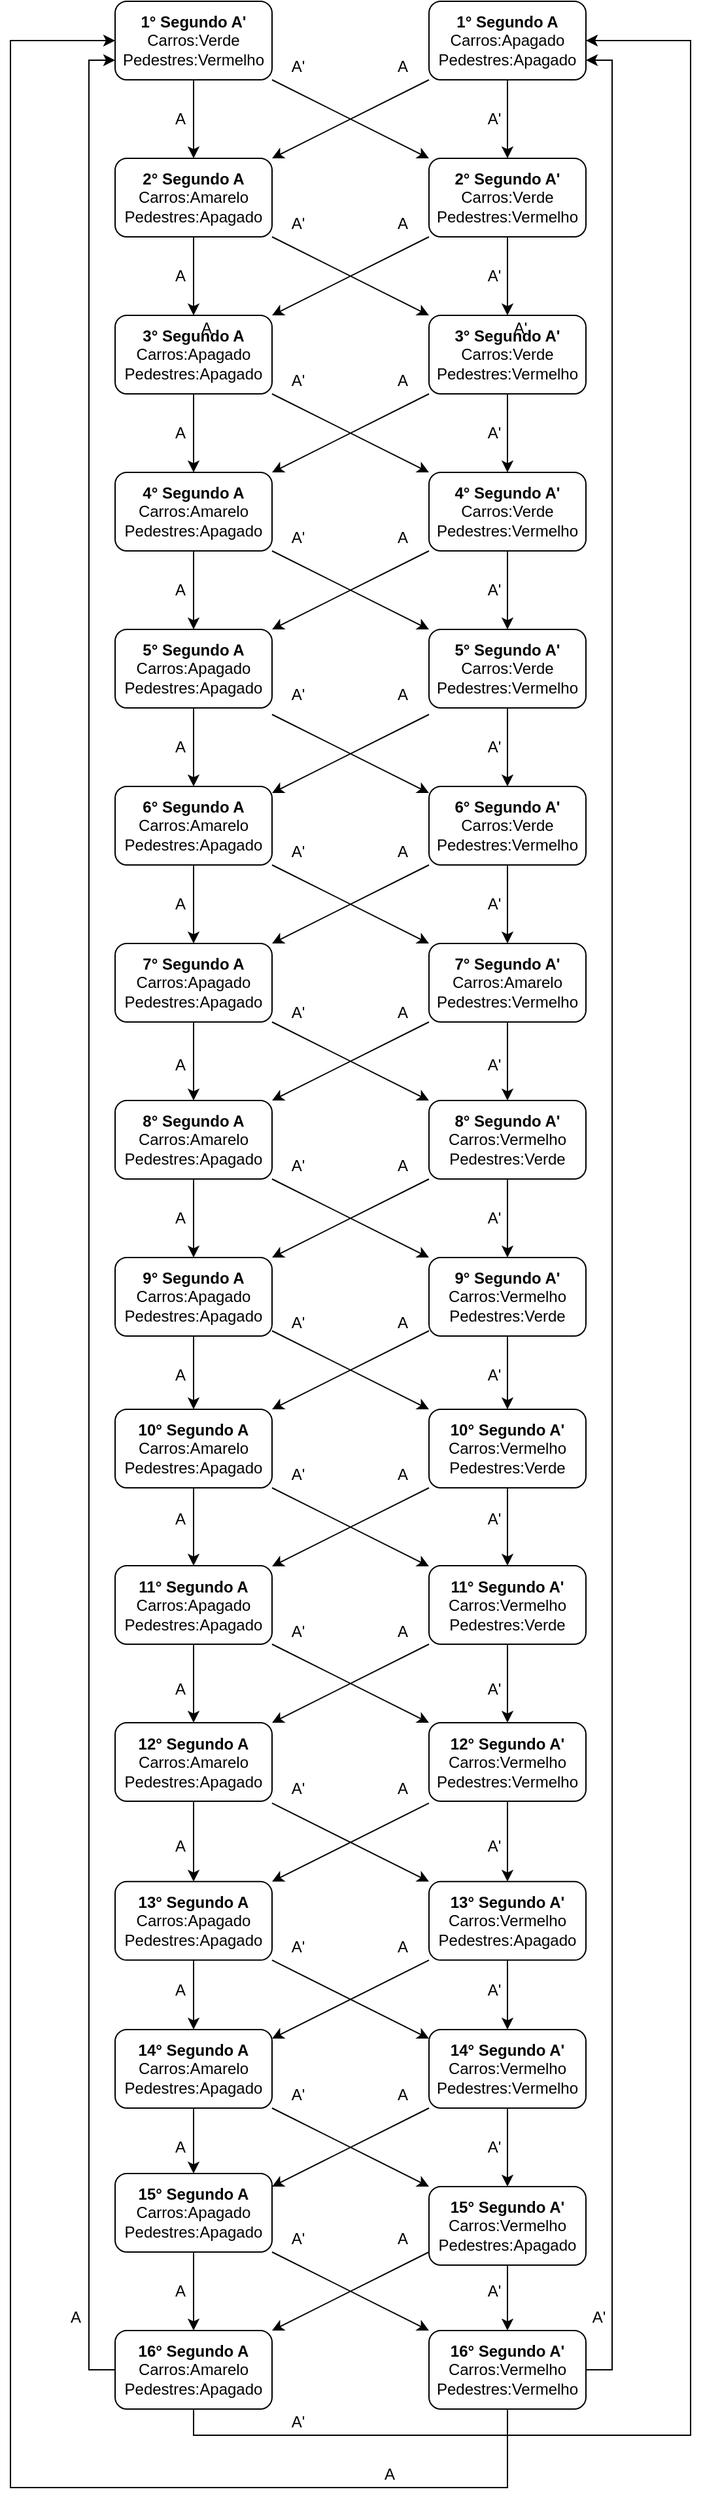 <mxfile version="14.0.0" type="github">
  <diagram id="qq186-XgLqmmVblO8HAK" name="Page-1">
    <mxGraphModel dx="1304" dy="587" grid="1" gridSize="10" guides="1" tooltips="1" connect="1" arrows="1" fold="1" page="1" pageScale="1" pageWidth="1654" pageHeight="1169" math="0" shadow="0">
      <root>
        <mxCell id="0" />
        <mxCell id="1" parent="0" />
        <mxCell id="uuh9TwTTnLupBJkhVZy6-346" value="" style="edgeStyle=none;rounded=0;orthogonalLoop=1;jettySize=auto;html=1;" edge="1" parent="1" source="uuh9TwTTnLupBJkhVZy6-25" target="uuh9TwTTnLupBJkhVZy6-282">
          <mxGeometry relative="1" as="geometry" />
        </mxCell>
        <mxCell id="uuh9TwTTnLupBJkhVZy6-25" value="&lt;div&gt;&lt;b&gt;5° Segundo A&#39;&lt;/b&gt;&lt;/div&gt;&lt;div&gt;&lt;b&gt;&lt;/b&gt;Carros:Verde&lt;/div&gt;&lt;div&gt;Pedestres:Vermelho&lt;br&gt;&lt;/div&gt;" style="rounded=1;whiteSpace=wrap;html=1;shadow=0;strokeColor=#000000;fillColor=#FFFFFF;" vertex="1" parent="1">
          <mxGeometry x="700" y="520" width="120" height="60" as="geometry" />
        </mxCell>
        <mxCell id="uuh9TwTTnLupBJkhVZy6-359" style="edgeStyle=none;rounded=0;orthogonalLoop=1;jettySize=auto;html=1;exitX=0.5;exitY=1;exitDx=0;exitDy=0;entryX=0.5;entryY=0;entryDx=0;entryDy=0;" edge="1" parent="1" source="uuh9TwTTnLupBJkhVZy6-28" target="uuh9TwTTnLupBJkhVZy6-56">
          <mxGeometry relative="1" as="geometry" />
        </mxCell>
        <mxCell id="uuh9TwTTnLupBJkhVZy6-367" style="edgeStyle=none;rounded=0;orthogonalLoop=1;jettySize=auto;html=1;exitX=1;exitY=1;exitDx=0;exitDy=0;entryX=0;entryY=0;entryDx=0;entryDy=0;" edge="1" parent="1" source="uuh9TwTTnLupBJkhVZy6-28" target="uuh9TwTTnLupBJkhVZy6-29">
          <mxGeometry relative="1" as="geometry" />
        </mxCell>
        <mxCell id="uuh9TwTTnLupBJkhVZy6-28" value="&lt;b&gt;1° Segundo A&#39;&lt;/b&gt;&lt;br&gt;&lt;div&gt;Carros:Verde&lt;/div&gt;&lt;div&gt;Pedestres:Vermelho&lt;br&gt;&lt;/div&gt;" style="rounded=1;whiteSpace=wrap;html=1;shadow=0;strokeColor=#000000;fillColor=#FFFFFF;" vertex="1" parent="1">
          <mxGeometry x="460" y="40" width="120" height="60" as="geometry" />
        </mxCell>
        <mxCell id="uuh9TwTTnLupBJkhVZy6-266" style="edgeStyle=orthogonalEdgeStyle;rounded=0;orthogonalLoop=1;jettySize=auto;html=1;exitX=0.5;exitY=1;exitDx=0;exitDy=0;entryX=0.5;entryY=0;entryDx=0;entryDy=0;" edge="1" parent="1" source="uuh9TwTTnLupBJkhVZy6-29" target="uuh9TwTTnLupBJkhVZy6-30">
          <mxGeometry relative="1" as="geometry" />
        </mxCell>
        <mxCell id="uuh9TwTTnLupBJkhVZy6-271" style="edgeStyle=none;rounded=0;orthogonalLoop=1;jettySize=auto;html=1;exitX=0;exitY=1;exitDx=0;exitDy=0;" edge="1" parent="1" source="uuh9TwTTnLupBJkhVZy6-29" target="uuh9TwTTnLupBJkhVZy6-57">
          <mxGeometry relative="1" as="geometry" />
        </mxCell>
        <mxCell id="uuh9TwTTnLupBJkhVZy6-29" value="&lt;div&gt;&lt;b&gt;2° Segundo A&#39;&lt;/b&gt;&lt;/div&gt;&lt;div&gt;&lt;b&gt;&lt;/b&gt;Carros:Verde&lt;/div&gt;&lt;div&gt;Pedestres:Vermelho&lt;br&gt;&lt;/div&gt;" style="rounded=1;whiteSpace=wrap;html=1;shadow=0;strokeColor=#000000;fillColor=#FFFFFF;" vertex="1" parent="1">
          <mxGeometry x="700" y="160" width="120" height="60" as="geometry" />
        </mxCell>
        <mxCell id="uuh9TwTTnLupBJkhVZy6-277" style="edgeStyle=none;rounded=0;orthogonalLoop=1;jettySize=auto;html=1;exitX=0.5;exitY=1;exitDx=0;exitDy=0;entryX=0.5;entryY=0;entryDx=0;entryDy=0;" edge="1" parent="1" source="uuh9TwTTnLupBJkhVZy6-30" target="uuh9TwTTnLupBJkhVZy6-31">
          <mxGeometry relative="1" as="geometry" />
        </mxCell>
        <mxCell id="uuh9TwTTnLupBJkhVZy6-306" style="edgeStyle=none;rounded=0;orthogonalLoop=1;jettySize=auto;html=1;exitX=0;exitY=1;exitDx=0;exitDy=0;entryX=1;entryY=0;entryDx=0;entryDy=0;" edge="1" parent="1" source="uuh9TwTTnLupBJkhVZy6-30" target="uuh9TwTTnLupBJkhVZy6-81">
          <mxGeometry relative="1" as="geometry" />
        </mxCell>
        <mxCell id="uuh9TwTTnLupBJkhVZy6-30" value="&lt;div&gt;&lt;b&gt;3° Segundo A&#39;&lt;/b&gt;&lt;/div&gt;&lt;div&gt;&lt;b&gt;&lt;/b&gt;Carros:Verde&lt;/div&gt;&lt;div&gt;Pedestres:Vermelho&lt;br&gt;&lt;/div&gt;" style="rounded=1;whiteSpace=wrap;html=1;shadow=0;strokeColor=#000000;fillColor=#FFFFFF;" vertex="1" parent="1">
          <mxGeometry x="700" y="280" width="120" height="60" as="geometry" />
        </mxCell>
        <mxCell id="uuh9TwTTnLupBJkhVZy6-280" style="edgeStyle=none;rounded=0;orthogonalLoop=1;jettySize=auto;html=1;exitX=0.5;exitY=1;exitDx=0;exitDy=0;entryX=0.5;entryY=0;entryDx=0;entryDy=0;" edge="1" parent="1" source="uuh9TwTTnLupBJkhVZy6-31" target="uuh9TwTTnLupBJkhVZy6-25">
          <mxGeometry relative="1" as="geometry" />
        </mxCell>
        <mxCell id="uuh9TwTTnLupBJkhVZy6-307" style="edgeStyle=none;rounded=0;orthogonalLoop=1;jettySize=auto;html=1;exitX=0;exitY=1;exitDx=0;exitDy=0;entryX=1;entryY=0;entryDx=0;entryDy=0;" edge="1" parent="1" source="uuh9TwTTnLupBJkhVZy6-31" target="uuh9TwTTnLupBJkhVZy6-82">
          <mxGeometry relative="1" as="geometry" />
        </mxCell>
        <mxCell id="uuh9TwTTnLupBJkhVZy6-31" value="&lt;div&gt;&lt;b&gt;4° Segundo A&#39;&lt;/b&gt;&lt;/div&gt;&lt;div&gt;&lt;b&gt;&lt;/b&gt;Carros:Verde&lt;/div&gt;&lt;div&gt;Pedestres:Vermelho&lt;br&gt;&lt;/div&gt;" style="rounded=1;whiteSpace=wrap;html=1;shadow=0;strokeColor=#000000;fillColor=#FFFFFF;" vertex="1" parent="1">
          <mxGeometry x="700" y="400" width="120" height="60" as="geometry" />
        </mxCell>
        <mxCell id="uuh9TwTTnLupBJkhVZy6-353" value="" style="edgeStyle=none;rounded=0;orthogonalLoop=1;jettySize=auto;html=1;" edge="1" parent="1" source="uuh9TwTTnLupBJkhVZy6-35" target="uuh9TwTTnLupBJkhVZy6-299">
          <mxGeometry relative="1" as="geometry" />
        </mxCell>
        <mxCell id="uuh9TwTTnLupBJkhVZy6-35" value="&lt;div&gt;&lt;b&gt;11° Segundo A&#39;&lt;/b&gt;&lt;/div&gt;&lt;div&gt;Carros:Vermelho&lt;/div&gt;&lt;div&gt;Pedestres:Verde&lt;br&gt;&lt;/div&gt;" style="rounded=1;whiteSpace=wrap;html=1;shadow=0;strokeColor=#000000;fillColor=#FFFFFF;" vertex="1" parent="1">
          <mxGeometry x="700" y="1235.5" width="120" height="60" as="geometry" />
        </mxCell>
        <mxCell id="uuh9TwTTnLupBJkhVZy6-267" style="edgeStyle=orthogonalEdgeStyle;rounded=0;orthogonalLoop=1;jettySize=auto;html=1;exitX=0.5;exitY=1;exitDx=0;exitDy=0;entryX=0.5;entryY=0;entryDx=0;entryDy=0;" edge="1" parent="1" source="uuh9TwTTnLupBJkhVZy6-56" target="uuh9TwTTnLupBJkhVZy6-57">
          <mxGeometry relative="1" as="geometry" />
        </mxCell>
        <mxCell id="uuh9TwTTnLupBJkhVZy6-269" style="edgeStyle=none;rounded=0;orthogonalLoop=1;jettySize=auto;html=1;exitX=1;exitY=1;exitDx=0;exitDy=0;entryX=0;entryY=0;entryDx=0;entryDy=0;" edge="1" parent="1" source="uuh9TwTTnLupBJkhVZy6-56" target="uuh9TwTTnLupBJkhVZy6-30">
          <mxGeometry relative="1" as="geometry" />
        </mxCell>
        <mxCell id="uuh9TwTTnLupBJkhVZy6-56" value="&lt;b&gt;2° Segundo A&lt;/b&gt;&lt;div&gt;Carros:Amarelo&lt;/div&gt;&lt;div&gt;Pedestres:Apagado&lt;br&gt;&lt;/div&gt;" style="rounded=1;whiteSpace=wrap;html=1;shadow=0;strokeColor=#000000;fillColor=#FFFFFF;" vertex="1" parent="1">
          <mxGeometry x="460" y="160" width="120" height="60" as="geometry" />
        </mxCell>
        <mxCell id="uuh9TwTTnLupBJkhVZy6-278" style="edgeStyle=none;rounded=0;orthogonalLoop=1;jettySize=auto;html=1;exitX=0.5;exitY=1;exitDx=0;exitDy=0;entryX=0.5;entryY=0;entryDx=0;entryDy=0;" edge="1" parent="1" source="uuh9TwTTnLupBJkhVZy6-57" target="uuh9TwTTnLupBJkhVZy6-81">
          <mxGeometry relative="1" as="geometry" />
        </mxCell>
        <mxCell id="uuh9TwTTnLupBJkhVZy6-305" style="edgeStyle=none;rounded=0;orthogonalLoop=1;jettySize=auto;html=1;exitX=1;exitY=1;exitDx=0;exitDy=0;entryX=0;entryY=0;entryDx=0;entryDy=0;" edge="1" parent="1" source="uuh9TwTTnLupBJkhVZy6-57" target="uuh9TwTTnLupBJkhVZy6-31">
          <mxGeometry relative="1" as="geometry" />
        </mxCell>
        <mxCell id="uuh9TwTTnLupBJkhVZy6-57" value="&lt;div&gt;&lt;b&gt;3° Segundo A &lt;/b&gt;Carros:Apagado&lt;/div&gt;&lt;div&gt;Pedestres:Apagado&lt;br&gt;&lt;/div&gt;" style="rounded=1;whiteSpace=wrap;html=1;shadow=0;strokeColor=#000000;fillColor=#FFFFFF;" vertex="1" parent="1">
          <mxGeometry x="460" y="280" width="120" height="60" as="geometry" />
        </mxCell>
        <mxCell id="uuh9TwTTnLupBJkhVZy6-79" value="A&#39;" style="text;html=1;strokeColor=none;fillColor=none;align=center;verticalAlign=middle;whiteSpace=wrap;rounded=0;shadow=0;" vertex="1" parent="1">
          <mxGeometry x="580" y="200" width="40" height="20" as="geometry" />
        </mxCell>
        <mxCell id="uuh9TwTTnLupBJkhVZy6-279" style="edgeStyle=none;rounded=0;orthogonalLoop=1;jettySize=auto;html=1;exitX=0.5;exitY=1;exitDx=0;exitDy=0;entryX=0.5;entryY=0;entryDx=0;entryDy=0;" edge="1" parent="1" source="uuh9TwTTnLupBJkhVZy6-81" target="uuh9TwTTnLupBJkhVZy6-82">
          <mxGeometry relative="1" as="geometry" />
        </mxCell>
        <mxCell id="uuh9TwTTnLupBJkhVZy6-308" style="edgeStyle=none;rounded=0;orthogonalLoop=1;jettySize=auto;html=1;exitX=1;exitY=1;exitDx=0;exitDy=0;entryX=0;entryY=0;entryDx=0;entryDy=0;" edge="1" parent="1" source="uuh9TwTTnLupBJkhVZy6-81" target="uuh9TwTTnLupBJkhVZy6-25">
          <mxGeometry relative="1" as="geometry" />
        </mxCell>
        <mxCell id="uuh9TwTTnLupBJkhVZy6-81" value="&lt;b&gt;4° Segundo A&lt;/b&gt;&lt;div&gt;Carros:Amarelo&lt;/div&gt;&lt;div&gt;Pedestres:Apagado&lt;br&gt;&lt;/div&gt;" style="rounded=1;whiteSpace=wrap;html=1;shadow=0;strokeColor=#000000;fillColor=#FFFFFF;" vertex="1" parent="1">
          <mxGeometry x="460" y="400" width="120" height="60" as="geometry" />
        </mxCell>
        <mxCell id="uuh9TwTTnLupBJkhVZy6-332" value="" style="edgeStyle=none;rounded=0;orthogonalLoop=1;jettySize=auto;html=1;" edge="1" parent="1" source="uuh9TwTTnLupBJkhVZy6-82" target="uuh9TwTTnLupBJkhVZy6-89">
          <mxGeometry relative="1" as="geometry" />
        </mxCell>
        <mxCell id="uuh9TwTTnLupBJkhVZy6-82" value="&lt;b&gt;5° Segundo A&lt;/b&gt;&lt;div&gt;Carros:Apagado&lt;/div&gt;&lt;div&gt;Pedestres:Apagado&lt;br&gt;&lt;/div&gt;" style="rounded=1;whiteSpace=wrap;html=1;shadow=0;strokeColor=#000000;fillColor=#FFFFFF;" vertex="1" parent="1">
          <mxGeometry x="460" y="520" width="120" height="60" as="geometry" />
        </mxCell>
        <mxCell id="uuh9TwTTnLupBJkhVZy6-333" value="" style="edgeStyle=none;rounded=0;orthogonalLoop=1;jettySize=auto;html=1;" edge="1" parent="1" source="uuh9TwTTnLupBJkhVZy6-89" target="uuh9TwTTnLupBJkhVZy6-283">
          <mxGeometry relative="1" as="geometry" />
        </mxCell>
        <mxCell id="uuh9TwTTnLupBJkhVZy6-89" value="&lt;b&gt;6° Segundo A&lt;/b&gt;&lt;div&gt;Carros:Amarelo&lt;/div&gt;&lt;div&gt;Pedestres:Apagado&lt;br&gt;&lt;/div&gt;" style="rounded=1;whiteSpace=wrap;html=1;shadow=0;strokeColor=#000000;fillColor=#FFFFFF;" vertex="1" parent="1">
          <mxGeometry x="460" y="640" width="120" height="60" as="geometry" />
        </mxCell>
        <mxCell id="uuh9TwTTnLupBJkhVZy6-166" value="A" style="text;html=1;strokeColor=none;fillColor=none;align=center;verticalAlign=middle;whiteSpace=wrap;rounded=0;shadow=0;" vertex="1" parent="1">
          <mxGeometry x="660" y="200" width="40" height="20" as="geometry" />
        </mxCell>
        <mxCell id="uuh9TwTTnLupBJkhVZy6-347" value="" style="edgeStyle=none;rounded=0;orthogonalLoop=1;jettySize=auto;html=1;" edge="1" parent="1" source="uuh9TwTTnLupBJkhVZy6-282" target="uuh9TwTTnLupBJkhVZy6-284">
          <mxGeometry relative="1" as="geometry" />
        </mxCell>
        <mxCell id="uuh9TwTTnLupBJkhVZy6-282" value="&lt;div&gt;&lt;b&gt;6° Segundo A&#39;&lt;/b&gt;&lt;/div&gt;&lt;div&gt;&lt;b&gt;&lt;/b&gt;Carros:Verde&lt;/div&gt;&lt;div&gt;Pedestres:Vermelho&lt;br&gt;&lt;/div&gt;" style="rounded=1;whiteSpace=wrap;html=1;shadow=0;strokeColor=#000000;fillColor=#FFFFFF;" vertex="1" parent="1">
          <mxGeometry x="700" y="640" width="120" height="60" as="geometry" />
        </mxCell>
        <mxCell id="uuh9TwTTnLupBJkhVZy6-334" value="" style="edgeStyle=none;rounded=0;orthogonalLoop=1;jettySize=auto;html=1;" edge="1" parent="1" source="uuh9TwTTnLupBJkhVZy6-283" target="uuh9TwTTnLupBJkhVZy6-285">
          <mxGeometry relative="1" as="geometry" />
        </mxCell>
        <mxCell id="uuh9TwTTnLupBJkhVZy6-283" value="&lt;b&gt;7° Segundo A&lt;/b&gt;&lt;div&gt;Carros:Apagado&lt;/div&gt;&lt;div&gt;Pedestres:Apagado&lt;br&gt;&lt;/div&gt;" style="rounded=1;whiteSpace=wrap;html=1;shadow=0;strokeColor=#000000;fillColor=#FFFFFF;" vertex="1" parent="1">
          <mxGeometry x="460" y="760" width="120" height="60" as="geometry" />
        </mxCell>
        <mxCell id="uuh9TwTTnLupBJkhVZy6-349" value="" style="edgeStyle=none;rounded=0;orthogonalLoop=1;jettySize=auto;html=1;" edge="1" parent="1" source="uuh9TwTTnLupBJkhVZy6-284" target="uuh9TwTTnLupBJkhVZy6-286">
          <mxGeometry relative="1" as="geometry" />
        </mxCell>
        <mxCell id="uuh9TwTTnLupBJkhVZy6-284" value="&lt;div&gt;&lt;div&gt;&lt;b&gt;7° Segundo A&#39;&lt;/b&gt;&lt;/div&gt;Carros:Amarelo&lt;/div&gt;&lt;div&gt;Pedestres:Vermelho&lt;br&gt;&lt;/div&gt;" style="rounded=1;whiteSpace=wrap;html=1;shadow=0;strokeColor=#000000;fillColor=#FFFFFF;" vertex="1" parent="1">
          <mxGeometry x="700" y="760" width="120" height="60" as="geometry" />
        </mxCell>
        <mxCell id="uuh9TwTTnLupBJkhVZy6-335" value="" style="edgeStyle=none;rounded=0;orthogonalLoop=1;jettySize=auto;html=1;" edge="1" parent="1" source="uuh9TwTTnLupBJkhVZy6-285" target="uuh9TwTTnLupBJkhVZy6-287">
          <mxGeometry relative="1" as="geometry" />
        </mxCell>
        <mxCell id="uuh9TwTTnLupBJkhVZy6-382" style="edgeStyle=none;rounded=0;orthogonalLoop=1;jettySize=auto;html=1;exitX=1;exitY=1;exitDx=0;exitDy=0;entryX=0;entryY=0;entryDx=0;entryDy=0;" edge="1" parent="1" source="uuh9TwTTnLupBJkhVZy6-285" target="uuh9TwTTnLupBJkhVZy6-288">
          <mxGeometry relative="1" as="geometry" />
        </mxCell>
        <mxCell id="uuh9TwTTnLupBJkhVZy6-285" value="&lt;b&gt;8° Segundo A&lt;/b&gt;&lt;div&gt;Carros:Amarelo&lt;/div&gt;&lt;div&gt;Pedestres:Apagado&lt;br&gt;&lt;/div&gt;" style="rounded=1;whiteSpace=wrap;html=1;shadow=0;strokeColor=#000000;fillColor=#FFFFFF;" vertex="1" parent="1">
          <mxGeometry x="460" y="880" width="120" height="60" as="geometry" />
        </mxCell>
        <mxCell id="uuh9TwTTnLupBJkhVZy6-350" value="" style="edgeStyle=none;rounded=0;orthogonalLoop=1;jettySize=auto;html=1;" edge="1" parent="1" source="uuh9TwTTnLupBJkhVZy6-286" target="uuh9TwTTnLupBJkhVZy6-288">
          <mxGeometry relative="1" as="geometry" />
        </mxCell>
        <mxCell id="uuh9TwTTnLupBJkhVZy6-383" style="edgeStyle=none;rounded=0;orthogonalLoop=1;jettySize=auto;html=1;exitX=0;exitY=1;exitDx=0;exitDy=0;entryX=1;entryY=0;entryDx=0;entryDy=0;" edge="1" parent="1" source="uuh9TwTTnLupBJkhVZy6-286" target="uuh9TwTTnLupBJkhVZy6-287">
          <mxGeometry relative="1" as="geometry" />
        </mxCell>
        <mxCell id="uuh9TwTTnLupBJkhVZy6-286" value="&lt;div&gt;&lt;b&gt;8° Segundo A&#39;&lt;/b&gt;&lt;/div&gt;&lt;div&gt;Carros:Vermelho&lt;/div&gt;&lt;div&gt;Pedestres:Verde&lt;br&gt;&lt;/div&gt;" style="rounded=1;whiteSpace=wrap;html=1;shadow=0;strokeColor=#000000;fillColor=#FFFFFF;" vertex="1" parent="1">
          <mxGeometry x="700" y="880" width="120" height="60" as="geometry" />
        </mxCell>
        <mxCell id="uuh9TwTTnLupBJkhVZy6-337" value="" style="edgeStyle=none;rounded=0;orthogonalLoop=1;jettySize=auto;html=1;" edge="1" parent="1" source="uuh9TwTTnLupBJkhVZy6-287" target="uuh9TwTTnLupBJkhVZy6-289">
          <mxGeometry relative="1" as="geometry" />
        </mxCell>
        <mxCell id="uuh9TwTTnLupBJkhVZy6-287" value="&lt;b&gt;9° Segundo A&lt;/b&gt;&lt;div&gt;Carros:Apagado&lt;/div&gt;&lt;div&gt;Pedestres:Apagado&lt;br&gt;&lt;/div&gt;" style="rounded=1;whiteSpace=wrap;html=1;shadow=0;strokeColor=#000000;fillColor=#FFFFFF;" vertex="1" parent="1">
          <mxGeometry x="460" y="1000" width="120" height="60" as="geometry" />
        </mxCell>
        <mxCell id="uuh9TwTTnLupBJkhVZy6-351" value="" style="edgeStyle=none;rounded=0;orthogonalLoop=1;jettySize=auto;html=1;" edge="1" parent="1" source="uuh9TwTTnLupBJkhVZy6-288" target="uuh9TwTTnLupBJkhVZy6-297">
          <mxGeometry relative="1" as="geometry" />
        </mxCell>
        <mxCell id="uuh9TwTTnLupBJkhVZy6-288" value="&lt;div&gt;&lt;div&gt;&lt;b&gt;9° Segundo A&#39;&lt;/b&gt;&lt;/div&gt;Carros:Vermelho&lt;/div&gt;&lt;div&gt;Pedestres:Verde&lt;br&gt;&lt;/div&gt;" style="rounded=1;whiteSpace=wrap;html=1;shadow=0;strokeColor=#000000;fillColor=#FFFFFF;" vertex="1" parent="1">
          <mxGeometry x="700" y="1000" width="120" height="60" as="geometry" />
        </mxCell>
        <mxCell id="uuh9TwTTnLupBJkhVZy6-338" value="" style="edgeStyle=none;rounded=0;orthogonalLoop=1;jettySize=auto;html=1;" edge="1" parent="1" source="uuh9TwTTnLupBJkhVZy6-289" target="uuh9TwTTnLupBJkhVZy6-290">
          <mxGeometry relative="1" as="geometry" />
        </mxCell>
        <mxCell id="uuh9TwTTnLupBJkhVZy6-289" value="&lt;b&gt;10° Segundo A&lt;/b&gt;&lt;div&gt;Carros:Amarelo&lt;/div&gt;&lt;div&gt;Pedestres:Apagado&lt;br&gt;&lt;/div&gt;" style="rounded=1;whiteSpace=wrap;html=1;shadow=0;strokeColor=#000000;fillColor=#FFFFFF;" vertex="1" parent="1">
          <mxGeometry x="460" y="1116" width="120" height="60" as="geometry" />
        </mxCell>
        <mxCell id="uuh9TwTTnLupBJkhVZy6-339" value="" style="edgeStyle=none;rounded=0;orthogonalLoop=1;jettySize=auto;html=1;" edge="1" parent="1" source="uuh9TwTTnLupBJkhVZy6-290" target="uuh9TwTTnLupBJkhVZy6-291">
          <mxGeometry relative="1" as="geometry" />
        </mxCell>
        <mxCell id="uuh9TwTTnLupBJkhVZy6-290" value="&lt;b&gt;11° Segundo A&lt;/b&gt;&lt;div&gt;Carros:Apagado&lt;/div&gt;&lt;div&gt;Pedestres:Apagado&lt;br&gt;&lt;/div&gt;" style="rounded=1;whiteSpace=wrap;html=1;shadow=0;strokeColor=#000000;fillColor=#FFFFFF;" vertex="1" parent="1">
          <mxGeometry x="460" y="1235.5" width="120" height="60" as="geometry" />
        </mxCell>
        <mxCell id="uuh9TwTTnLupBJkhVZy6-340" value="" style="edgeStyle=none;rounded=0;orthogonalLoop=1;jettySize=auto;html=1;" edge="1" parent="1" source="uuh9TwTTnLupBJkhVZy6-291" target="uuh9TwTTnLupBJkhVZy6-292">
          <mxGeometry relative="1" as="geometry" />
        </mxCell>
        <mxCell id="uuh9TwTTnLupBJkhVZy6-291" value="&lt;b&gt;12° Segundo A&lt;/b&gt;&lt;div&gt;Carros:Amarelo&lt;/div&gt;&lt;div&gt;Pedestres:Apagado&lt;br&gt;&lt;/div&gt;" style="rounded=1;whiteSpace=wrap;html=1;shadow=0;strokeColor=#000000;fillColor=#FFFFFF;" vertex="1" parent="1">
          <mxGeometry x="460" y="1355.5" width="120" height="60" as="geometry" />
        </mxCell>
        <mxCell id="uuh9TwTTnLupBJkhVZy6-341" value="" style="edgeStyle=none;rounded=0;orthogonalLoop=1;jettySize=auto;html=1;" edge="1" parent="1" source="uuh9TwTTnLupBJkhVZy6-292" target="uuh9TwTTnLupBJkhVZy6-294">
          <mxGeometry relative="1" as="geometry" />
        </mxCell>
        <mxCell id="uuh9TwTTnLupBJkhVZy6-292" value="&lt;b&gt;13° Segundo A&lt;/b&gt;&lt;div&gt;Carros:Apagado&lt;/div&gt;&lt;div&gt;Pedestres:Apagado&lt;br&gt;&lt;/div&gt;" style="rounded=1;whiteSpace=wrap;html=1;shadow=0;strokeColor=#000000;fillColor=#FFFFFF;" vertex="1" parent="1">
          <mxGeometry x="460" y="1476.93" width="120" height="60" as="geometry" />
        </mxCell>
        <mxCell id="uuh9TwTTnLupBJkhVZy6-438" style="edgeStyle=orthogonalEdgeStyle;rounded=0;orthogonalLoop=1;jettySize=auto;html=1;exitX=0;exitY=0.5;exitDx=0;exitDy=0;entryX=0;entryY=0.75;entryDx=0;entryDy=0;" edge="1" parent="1" source="uuh9TwTTnLupBJkhVZy6-293" target="uuh9TwTTnLupBJkhVZy6-28">
          <mxGeometry relative="1" as="geometry" />
        </mxCell>
        <mxCell id="uuh9TwTTnLupBJkhVZy6-443" style="edgeStyle=orthogonalEdgeStyle;rounded=0;orthogonalLoop=1;jettySize=auto;html=1;exitX=0.5;exitY=1;exitDx=0;exitDy=0;entryX=1;entryY=0.5;entryDx=0;entryDy=0;" edge="1" parent="1" source="uuh9TwTTnLupBJkhVZy6-293" target="uuh9TwTTnLupBJkhVZy6-304">
          <mxGeometry relative="1" as="geometry">
            <mxPoint x="830" y="70" as="targetPoint" />
            <Array as="points">
              <mxPoint x="520" y="1900" />
              <mxPoint x="900" y="1900" />
              <mxPoint x="900" y="70" />
            </Array>
          </mxGeometry>
        </mxCell>
        <mxCell id="uuh9TwTTnLupBJkhVZy6-293" value="&lt;b&gt;16° Segundo A&lt;/b&gt;&lt;div&gt;Carros:Amarelo&lt;/div&gt;&lt;div&gt;Pedestres:Apagado&lt;br&gt;&lt;/div&gt;" style="rounded=1;whiteSpace=wrap;html=1;shadow=0;strokeColor=#000000;fillColor=#FFFFFF;" vertex="1" parent="1">
          <mxGeometry x="460" y="1820" width="120" height="60" as="geometry" />
        </mxCell>
        <mxCell id="uuh9TwTTnLupBJkhVZy6-342" value="" style="edgeStyle=none;rounded=0;orthogonalLoop=1;jettySize=auto;html=1;" edge="1" parent="1" source="uuh9TwTTnLupBJkhVZy6-294" target="uuh9TwTTnLupBJkhVZy6-295">
          <mxGeometry relative="1" as="geometry" />
        </mxCell>
        <mxCell id="uuh9TwTTnLupBJkhVZy6-294" value="&lt;b&gt;14° Segundo A&lt;/b&gt;&lt;div&gt;Carros:Amarelo&lt;/div&gt;&lt;div&gt;Pedestres:Apagado&lt;br&gt;&lt;/div&gt;" style="rounded=1;whiteSpace=wrap;html=1;shadow=0;strokeColor=#000000;fillColor=#FFFFFF;" vertex="1" parent="1">
          <mxGeometry x="460" y="1590" width="120" height="60" as="geometry" />
        </mxCell>
        <mxCell id="uuh9TwTTnLupBJkhVZy6-344" value="" style="edgeStyle=none;rounded=0;orthogonalLoop=1;jettySize=auto;html=1;" edge="1" parent="1" source="uuh9TwTTnLupBJkhVZy6-295" target="uuh9TwTTnLupBJkhVZy6-293">
          <mxGeometry relative="1" as="geometry" />
        </mxCell>
        <mxCell id="uuh9TwTTnLupBJkhVZy6-295" value="&lt;b&gt;15° Segundo A&lt;/b&gt;&lt;div&gt;Carros:Apagado&lt;/div&gt;&lt;div&gt;Pedestres:Apagado&lt;br&gt;&lt;/div&gt;" style="rounded=1;whiteSpace=wrap;html=1;shadow=0;strokeColor=#000000;fillColor=#FFFFFF;" vertex="1" parent="1">
          <mxGeometry x="460" y="1700" width="120" height="60" as="geometry" />
        </mxCell>
        <mxCell id="uuh9TwTTnLupBJkhVZy6-352" value="" style="edgeStyle=none;rounded=0;orthogonalLoop=1;jettySize=auto;html=1;" edge="1" parent="1" source="uuh9TwTTnLupBJkhVZy6-297" target="uuh9TwTTnLupBJkhVZy6-35">
          <mxGeometry relative="1" as="geometry" />
        </mxCell>
        <mxCell id="uuh9TwTTnLupBJkhVZy6-297" value="&lt;div&gt;&lt;b&gt;10° Segundo A&#39;&lt;/b&gt;&lt;/div&gt;&lt;div&gt;Carros:Vermelho&lt;/div&gt;&lt;div&gt;Pedestres:Verde&lt;br&gt;&lt;/div&gt;" style="rounded=1;whiteSpace=wrap;html=1;shadow=0;strokeColor=#000000;fillColor=#FFFFFF;" vertex="1" parent="1">
          <mxGeometry x="700" y="1116" width="120" height="60" as="geometry" />
        </mxCell>
        <mxCell id="uuh9TwTTnLupBJkhVZy6-354" value="" style="edgeStyle=none;rounded=0;orthogonalLoop=1;jettySize=auto;html=1;" edge="1" parent="1" source="uuh9TwTTnLupBJkhVZy6-299" target="uuh9TwTTnLupBJkhVZy6-300">
          <mxGeometry relative="1" as="geometry" />
        </mxCell>
        <mxCell id="uuh9TwTTnLupBJkhVZy6-299" value="&lt;div&gt;&lt;b&gt;12° Segundo A&#39;&lt;/b&gt;&lt;/div&gt;&lt;div&gt;Carros:Vermelho&lt;/div&gt;&lt;div&gt;Pedestres:Vermelho&lt;br&gt;&lt;/div&gt;" style="rounded=1;whiteSpace=wrap;html=1;shadow=0;strokeColor=#000000;fillColor=#FFFFFF;" vertex="1" parent="1">
          <mxGeometry x="700" y="1355.5" width="120" height="60" as="geometry" />
        </mxCell>
        <mxCell id="uuh9TwTTnLupBJkhVZy6-355" value="" style="edgeStyle=none;rounded=0;orthogonalLoop=1;jettySize=auto;html=1;" edge="1" parent="1" source="uuh9TwTTnLupBJkhVZy6-300" target="uuh9TwTTnLupBJkhVZy6-301">
          <mxGeometry relative="1" as="geometry" />
        </mxCell>
        <mxCell id="uuh9TwTTnLupBJkhVZy6-300" value="&lt;div&gt;&lt;div&gt;&lt;b&gt;13° Segundo A&#39;&lt;/b&gt;&lt;/div&gt;Carros:Vermelho&lt;/div&gt;&lt;div&gt;Pedestres:Apagado&lt;br&gt;&lt;/div&gt;" style="rounded=1;whiteSpace=wrap;html=1;shadow=0;strokeColor=#000000;fillColor=#FFFFFF;" vertex="1" parent="1">
          <mxGeometry x="700" y="1476.93" width="120" height="60" as="geometry" />
        </mxCell>
        <mxCell id="uuh9TwTTnLupBJkhVZy6-356" value="" style="edgeStyle=none;rounded=0;orthogonalLoop=1;jettySize=auto;html=1;" edge="1" parent="1" source="uuh9TwTTnLupBJkhVZy6-301" target="uuh9TwTTnLupBJkhVZy6-302">
          <mxGeometry relative="1" as="geometry" />
        </mxCell>
        <mxCell id="uuh9TwTTnLupBJkhVZy6-301" value="&lt;div&gt;&lt;b&gt;14° Segundo A&#39;&lt;/b&gt;&lt;/div&gt;&lt;div&gt;Carros:Vermelho&lt;/div&gt;&lt;div&gt;Pedestres:Vermelho&lt;br&gt;&lt;/div&gt;" style="rounded=1;whiteSpace=wrap;html=1;shadow=0;strokeColor=#000000;fillColor=#FFFFFF;" vertex="1" parent="1">
          <mxGeometry x="700" y="1590" width="120" height="60" as="geometry" />
        </mxCell>
        <mxCell id="uuh9TwTTnLupBJkhVZy6-345" value="" style="edgeStyle=none;rounded=0;orthogonalLoop=1;jettySize=auto;html=1;" edge="1" parent="1" source="uuh9TwTTnLupBJkhVZy6-302" target="uuh9TwTTnLupBJkhVZy6-303">
          <mxGeometry relative="1" as="geometry" />
        </mxCell>
        <mxCell id="uuh9TwTTnLupBJkhVZy6-302" value="&lt;div&gt;&lt;b&gt;15° Segundo A&#39;&lt;/b&gt;&lt;/div&gt;&lt;div&gt;Carros:Vermelho&lt;/div&gt;&lt;div&gt;Pedestres:Apagado&lt;br&gt;&lt;/div&gt;" style="rounded=1;whiteSpace=wrap;html=1;shadow=0;strokeColor=#000000;fillColor=#FFFFFF;" vertex="1" parent="1">
          <mxGeometry x="700" y="1710" width="120" height="60" as="geometry" />
        </mxCell>
        <mxCell id="uuh9TwTTnLupBJkhVZy6-441" style="edgeStyle=orthogonalEdgeStyle;rounded=0;orthogonalLoop=1;jettySize=auto;html=1;exitX=1;exitY=0.5;exitDx=0;exitDy=0;entryX=1;entryY=0.75;entryDx=0;entryDy=0;" edge="1" parent="1" source="uuh9TwTTnLupBJkhVZy6-303" target="uuh9TwTTnLupBJkhVZy6-304">
          <mxGeometry relative="1" as="geometry" />
        </mxCell>
        <mxCell id="uuh9TwTTnLupBJkhVZy6-445" style="edgeStyle=orthogonalEdgeStyle;rounded=0;orthogonalLoop=1;jettySize=auto;html=1;exitX=0.5;exitY=1;exitDx=0;exitDy=0;entryX=0;entryY=0.5;entryDx=0;entryDy=0;" edge="1" parent="1" source="uuh9TwTTnLupBJkhVZy6-303" target="uuh9TwTTnLupBJkhVZy6-28">
          <mxGeometry relative="1" as="geometry">
            <mxPoint x="400" y="50.0" as="targetPoint" />
            <Array as="points">
              <mxPoint x="760" y="1940" />
              <mxPoint x="380" y="1940" />
              <mxPoint x="380" y="70" />
            </Array>
          </mxGeometry>
        </mxCell>
        <mxCell id="uuh9TwTTnLupBJkhVZy6-303" value="&lt;div&gt;&lt;b&gt;16° Segundo A&#39;&lt;/b&gt;&lt;/div&gt;&lt;div&gt;Carros:Vermelho&lt;/div&gt;&lt;div&gt;Pedestres:Vermelho&lt;br&gt;&lt;/div&gt;" style="rounded=1;whiteSpace=wrap;html=1;shadow=0;strokeColor=#000000;fillColor=#FFFFFF;" vertex="1" parent="1">
          <mxGeometry x="700" y="1820" width="120" height="60" as="geometry" />
        </mxCell>
        <mxCell id="uuh9TwTTnLupBJkhVZy6-361" style="edgeStyle=none;rounded=0;orthogonalLoop=1;jettySize=auto;html=1;exitX=0.5;exitY=1;exitDx=0;exitDy=0;entryX=0.5;entryY=0;entryDx=0;entryDy=0;" edge="1" parent="1" source="uuh9TwTTnLupBJkhVZy6-304" target="uuh9TwTTnLupBJkhVZy6-29">
          <mxGeometry relative="1" as="geometry" />
        </mxCell>
        <mxCell id="uuh9TwTTnLupBJkhVZy6-366" style="edgeStyle=none;rounded=0;orthogonalLoop=1;jettySize=auto;html=1;exitX=0;exitY=1;exitDx=0;exitDy=0;entryX=1;entryY=0;entryDx=0;entryDy=0;" edge="1" parent="1" source="uuh9TwTTnLupBJkhVZy6-304" target="uuh9TwTTnLupBJkhVZy6-56">
          <mxGeometry relative="1" as="geometry" />
        </mxCell>
        <mxCell id="uuh9TwTTnLupBJkhVZy6-304" value="&lt;b&gt;1° Segundo A&lt;/b&gt;&lt;div&gt;Carros:Apagado&lt;/div&gt;&lt;div&gt;Pedestres:Apagado&lt;br&gt;&lt;/div&gt;" style="rounded=1;whiteSpace=wrap;html=1;shadow=0;strokeColor=#000000;fillColor=#FFFFFF;" vertex="1" parent="1">
          <mxGeometry x="700" y="40" width="120" height="60" as="geometry" />
        </mxCell>
        <mxCell id="uuh9TwTTnLupBJkhVZy6-309" style="edgeStyle=none;rounded=0;orthogonalLoop=1;jettySize=auto;html=1;exitX=0;exitY=1;exitDx=0;exitDy=0;entryX=1;entryY=0;entryDx=0;entryDy=0;" edge="1" parent="1">
          <mxGeometry relative="1" as="geometry">
            <mxPoint x="700" y="585" as="sourcePoint" />
            <mxPoint x="580" y="645" as="targetPoint" />
          </mxGeometry>
        </mxCell>
        <mxCell id="uuh9TwTTnLupBJkhVZy6-310" style="edgeStyle=none;rounded=0;orthogonalLoop=1;jettySize=auto;html=1;exitX=1;exitY=1;exitDx=0;exitDy=0;entryX=0;entryY=0;entryDx=0;entryDy=0;" edge="1" parent="1">
          <mxGeometry relative="1" as="geometry">
            <mxPoint x="580" y="585" as="sourcePoint" />
            <mxPoint x="700" y="645" as="targetPoint" />
          </mxGeometry>
        </mxCell>
        <mxCell id="uuh9TwTTnLupBJkhVZy6-311" style="edgeStyle=none;rounded=0;orthogonalLoop=1;jettySize=auto;html=1;exitX=0;exitY=1;exitDx=0;exitDy=0;entryX=1;entryY=0;entryDx=0;entryDy=0;" edge="1" parent="1">
          <mxGeometry relative="1" as="geometry">
            <mxPoint x="700" y="820" as="sourcePoint" />
            <mxPoint x="580" y="880" as="targetPoint" />
          </mxGeometry>
        </mxCell>
        <mxCell id="uuh9TwTTnLupBJkhVZy6-312" style="edgeStyle=none;rounded=0;orthogonalLoop=1;jettySize=auto;html=1;exitX=1;exitY=1;exitDx=0;exitDy=0;entryX=0;entryY=0;entryDx=0;entryDy=0;" edge="1" parent="1">
          <mxGeometry relative="1" as="geometry">
            <mxPoint x="580" y="820" as="sourcePoint" />
            <mxPoint x="700" y="880" as="targetPoint" />
          </mxGeometry>
        </mxCell>
        <mxCell id="uuh9TwTTnLupBJkhVZy6-313" style="edgeStyle=none;rounded=0;orthogonalLoop=1;jettySize=auto;html=1;exitX=0;exitY=1;exitDx=0;exitDy=0;entryX=1;entryY=0;entryDx=0;entryDy=0;" edge="1" parent="1">
          <mxGeometry relative="1" as="geometry">
            <mxPoint x="700" y="700" as="sourcePoint" />
            <mxPoint x="580" y="760" as="targetPoint" />
          </mxGeometry>
        </mxCell>
        <mxCell id="uuh9TwTTnLupBJkhVZy6-314" style="edgeStyle=none;rounded=0;orthogonalLoop=1;jettySize=auto;html=1;exitX=1;exitY=1;exitDx=0;exitDy=0;entryX=0;entryY=0;entryDx=0;entryDy=0;" edge="1" parent="1">
          <mxGeometry relative="1" as="geometry">
            <mxPoint x="580" y="700" as="sourcePoint" />
            <mxPoint x="700" y="760" as="targetPoint" />
          </mxGeometry>
        </mxCell>
        <mxCell id="uuh9TwTTnLupBJkhVZy6-315" style="edgeStyle=none;rounded=0;orthogonalLoop=1;jettySize=auto;html=1;exitX=0;exitY=1;exitDx=0;exitDy=0;entryX=1;entryY=0;entryDx=0;entryDy=0;" edge="1" parent="1">
          <mxGeometry relative="1" as="geometry">
            <mxPoint x="700" y="1056" as="sourcePoint" />
            <mxPoint x="580" y="1116" as="targetPoint" />
          </mxGeometry>
        </mxCell>
        <mxCell id="uuh9TwTTnLupBJkhVZy6-316" style="edgeStyle=none;rounded=0;orthogonalLoop=1;jettySize=auto;html=1;exitX=1;exitY=1;exitDx=0;exitDy=0;entryX=0;entryY=0;entryDx=0;entryDy=0;" edge="1" parent="1">
          <mxGeometry relative="1" as="geometry">
            <mxPoint x="580" y="1056" as="sourcePoint" />
            <mxPoint x="700" y="1116" as="targetPoint" />
          </mxGeometry>
        </mxCell>
        <mxCell id="uuh9TwTTnLupBJkhVZy6-317" style="edgeStyle=none;rounded=0;orthogonalLoop=1;jettySize=auto;html=1;exitX=0;exitY=1;exitDx=0;exitDy=0;entryX=1;entryY=0;entryDx=0;entryDy=0;" edge="1" parent="1">
          <mxGeometry relative="1" as="geometry">
            <mxPoint x="700" y="1176" as="sourcePoint" />
            <mxPoint x="580" y="1236" as="targetPoint" />
          </mxGeometry>
        </mxCell>
        <mxCell id="uuh9TwTTnLupBJkhVZy6-318" style="edgeStyle=none;rounded=0;orthogonalLoop=1;jettySize=auto;html=1;exitX=1;exitY=1;exitDx=0;exitDy=0;entryX=0;entryY=0;entryDx=0;entryDy=0;" edge="1" parent="1">
          <mxGeometry relative="1" as="geometry">
            <mxPoint x="580" y="1176" as="sourcePoint" />
            <mxPoint x="700" y="1236" as="targetPoint" />
          </mxGeometry>
        </mxCell>
        <mxCell id="uuh9TwTTnLupBJkhVZy6-319" style="edgeStyle=none;rounded=0;orthogonalLoop=1;jettySize=auto;html=1;exitX=0;exitY=1;exitDx=0;exitDy=0;entryX=1;entryY=0;entryDx=0;entryDy=0;" edge="1" parent="1">
          <mxGeometry relative="1" as="geometry">
            <mxPoint x="700" y="1295.5" as="sourcePoint" />
            <mxPoint x="580" y="1355.5" as="targetPoint" />
          </mxGeometry>
        </mxCell>
        <mxCell id="uuh9TwTTnLupBJkhVZy6-320" style="edgeStyle=none;rounded=0;orthogonalLoop=1;jettySize=auto;html=1;exitX=1;exitY=1;exitDx=0;exitDy=0;entryX=0;entryY=0;entryDx=0;entryDy=0;" edge="1" parent="1">
          <mxGeometry relative="1" as="geometry">
            <mxPoint x="580" y="1295.5" as="sourcePoint" />
            <mxPoint x="700" y="1355.5" as="targetPoint" />
          </mxGeometry>
        </mxCell>
        <mxCell id="uuh9TwTTnLupBJkhVZy6-321" style="edgeStyle=none;rounded=0;orthogonalLoop=1;jettySize=auto;html=1;exitX=0;exitY=1;exitDx=0;exitDy=0;entryX=1;entryY=0;entryDx=0;entryDy=0;" edge="1" parent="1">
          <mxGeometry relative="1" as="geometry">
            <mxPoint x="700" y="1416.93" as="sourcePoint" />
            <mxPoint x="580" y="1476.93" as="targetPoint" />
          </mxGeometry>
        </mxCell>
        <mxCell id="uuh9TwTTnLupBJkhVZy6-322" style="edgeStyle=none;rounded=0;orthogonalLoop=1;jettySize=auto;html=1;exitX=1;exitY=1;exitDx=0;exitDy=0;entryX=0;entryY=0;entryDx=0;entryDy=0;" edge="1" parent="1">
          <mxGeometry relative="1" as="geometry">
            <mxPoint x="580" y="1416.93" as="sourcePoint" />
            <mxPoint x="700" y="1476.93" as="targetPoint" />
          </mxGeometry>
        </mxCell>
        <mxCell id="uuh9TwTTnLupBJkhVZy6-326" style="edgeStyle=none;rounded=0;orthogonalLoop=1;jettySize=auto;html=1;exitX=0;exitY=1;exitDx=0;exitDy=0;entryX=1;entryY=0;entryDx=0;entryDy=0;" edge="1" parent="1">
          <mxGeometry relative="1" as="geometry">
            <mxPoint x="700" y="1536.93" as="sourcePoint" />
            <mxPoint x="580" y="1596.93" as="targetPoint" />
          </mxGeometry>
        </mxCell>
        <mxCell id="uuh9TwTTnLupBJkhVZy6-327" style="edgeStyle=none;rounded=0;orthogonalLoop=1;jettySize=auto;html=1;exitX=1;exitY=1;exitDx=0;exitDy=0;entryX=0;entryY=0;entryDx=0;entryDy=0;" edge="1" parent="1">
          <mxGeometry relative="1" as="geometry">
            <mxPoint x="580" y="1536.93" as="sourcePoint" />
            <mxPoint x="700" y="1596.93" as="targetPoint" />
          </mxGeometry>
        </mxCell>
        <mxCell id="uuh9TwTTnLupBJkhVZy6-328" style="edgeStyle=none;rounded=0;orthogonalLoop=1;jettySize=auto;html=1;exitX=0;exitY=1;exitDx=0;exitDy=0;entryX=1;entryY=0;entryDx=0;entryDy=0;" edge="1" parent="1">
          <mxGeometry relative="1" as="geometry">
            <mxPoint x="700" y="1650.0" as="sourcePoint" />
            <mxPoint x="580" y="1710.0" as="targetPoint" />
          </mxGeometry>
        </mxCell>
        <mxCell id="uuh9TwTTnLupBJkhVZy6-329" style="edgeStyle=none;rounded=0;orthogonalLoop=1;jettySize=auto;html=1;exitX=1;exitY=1;exitDx=0;exitDy=0;entryX=0;entryY=0;entryDx=0;entryDy=0;" edge="1" parent="1">
          <mxGeometry relative="1" as="geometry">
            <mxPoint x="580" y="1650.0" as="sourcePoint" />
            <mxPoint x="700" y="1710.0" as="targetPoint" />
          </mxGeometry>
        </mxCell>
        <mxCell id="uuh9TwTTnLupBJkhVZy6-330" style="edgeStyle=none;rounded=0;orthogonalLoop=1;jettySize=auto;html=1;exitX=0;exitY=1;exitDx=0;exitDy=0;entryX=1;entryY=0;entryDx=0;entryDy=0;" edge="1" parent="1">
          <mxGeometry relative="1" as="geometry">
            <mxPoint x="700" y="1760.0" as="sourcePoint" />
            <mxPoint x="580" y="1820.0" as="targetPoint" />
          </mxGeometry>
        </mxCell>
        <mxCell id="uuh9TwTTnLupBJkhVZy6-331" style="edgeStyle=none;rounded=0;orthogonalLoop=1;jettySize=auto;html=1;exitX=1;exitY=1;exitDx=0;exitDy=0;entryX=0;entryY=0;entryDx=0;entryDy=0;" edge="1" parent="1">
          <mxGeometry relative="1" as="geometry">
            <mxPoint x="580" y="1760.0" as="sourcePoint" />
            <mxPoint x="700" y="1820.0" as="targetPoint" />
          </mxGeometry>
        </mxCell>
        <mxCell id="uuh9TwTTnLupBJkhVZy6-368" value="A&#39;" style="text;html=1;strokeColor=none;fillColor=none;align=center;verticalAlign=middle;whiteSpace=wrap;rounded=0;shadow=0;" vertex="1" parent="1">
          <mxGeometry x="580" y="80" width="40" height="20" as="geometry" />
        </mxCell>
        <mxCell id="uuh9TwTTnLupBJkhVZy6-369" value="A" style="text;html=1;strokeColor=none;fillColor=none;align=center;verticalAlign=middle;whiteSpace=wrap;rounded=0;shadow=0;" vertex="1" parent="1">
          <mxGeometry x="660" y="80" width="40" height="20" as="geometry" />
        </mxCell>
        <mxCell id="uuh9TwTTnLupBJkhVZy6-370" value="A&#39;" style="text;html=1;strokeColor=none;fillColor=none;align=center;verticalAlign=middle;whiteSpace=wrap;rounded=0;shadow=0;" vertex="1" parent="1">
          <mxGeometry x="580" y="440" width="40" height="20" as="geometry" />
        </mxCell>
        <mxCell id="uuh9TwTTnLupBJkhVZy6-371" value="A" style="text;html=1;strokeColor=none;fillColor=none;align=center;verticalAlign=middle;whiteSpace=wrap;rounded=0;shadow=0;" vertex="1" parent="1">
          <mxGeometry x="660" y="440" width="40" height="20" as="geometry" />
        </mxCell>
        <mxCell id="uuh9TwTTnLupBJkhVZy6-372" value="A&#39;" style="text;html=1;strokeColor=none;fillColor=none;align=center;verticalAlign=middle;whiteSpace=wrap;rounded=0;shadow=0;" vertex="1" parent="1">
          <mxGeometry x="580" y="320" width="40" height="20" as="geometry" />
        </mxCell>
        <mxCell id="uuh9TwTTnLupBJkhVZy6-373" value="A" style="text;html=1;strokeColor=none;fillColor=none;align=center;verticalAlign=middle;whiteSpace=wrap;rounded=0;shadow=0;" vertex="1" parent="1">
          <mxGeometry x="660" y="320" width="40" height="20" as="geometry" />
        </mxCell>
        <mxCell id="uuh9TwTTnLupBJkhVZy6-374" value="A&#39;" style="text;html=1;strokeColor=none;fillColor=none;align=center;verticalAlign=middle;whiteSpace=wrap;rounded=0;shadow=0;" vertex="1" parent="1">
          <mxGeometry x="580" y="560" width="40" height="20" as="geometry" />
        </mxCell>
        <mxCell id="uuh9TwTTnLupBJkhVZy6-375" value="A" style="text;html=1;strokeColor=none;fillColor=none;align=center;verticalAlign=middle;whiteSpace=wrap;rounded=0;shadow=0;" vertex="1" parent="1">
          <mxGeometry x="660" y="560" width="40" height="20" as="geometry" />
        </mxCell>
        <mxCell id="uuh9TwTTnLupBJkhVZy6-376" value="A&#39;" style="text;html=1;strokeColor=none;fillColor=none;align=center;verticalAlign=middle;whiteSpace=wrap;rounded=0;shadow=0;" vertex="1" parent="1">
          <mxGeometry x="580" y="680" width="40" height="20" as="geometry" />
        </mxCell>
        <mxCell id="uuh9TwTTnLupBJkhVZy6-377" value="A" style="text;html=1;strokeColor=none;fillColor=none;align=center;verticalAlign=middle;whiteSpace=wrap;rounded=0;shadow=0;" vertex="1" parent="1">
          <mxGeometry x="660" y="680" width="40" height="20" as="geometry" />
        </mxCell>
        <mxCell id="uuh9TwTTnLupBJkhVZy6-378" value="A&#39;" style="text;html=1;strokeColor=none;fillColor=none;align=center;verticalAlign=middle;whiteSpace=wrap;rounded=0;shadow=0;" vertex="1" parent="1">
          <mxGeometry x="580" y="803.07" width="40" height="20" as="geometry" />
        </mxCell>
        <mxCell id="uuh9TwTTnLupBJkhVZy6-379" value="A" style="text;html=1;strokeColor=none;fillColor=none;align=center;verticalAlign=middle;whiteSpace=wrap;rounded=0;shadow=0;" vertex="1" parent="1">
          <mxGeometry x="660" y="803.07" width="40" height="20" as="geometry" />
        </mxCell>
        <mxCell id="uuh9TwTTnLupBJkhVZy6-380" value="A&#39;" style="text;html=1;strokeColor=none;fillColor=none;align=center;verticalAlign=middle;whiteSpace=wrap;rounded=0;shadow=0;" vertex="1" parent="1">
          <mxGeometry x="580" y="1040" width="40" height="20" as="geometry" />
        </mxCell>
        <mxCell id="uuh9TwTTnLupBJkhVZy6-381" value="A" style="text;html=1;strokeColor=none;fillColor=none;align=center;verticalAlign=middle;whiteSpace=wrap;rounded=0;shadow=0;" vertex="1" parent="1">
          <mxGeometry x="660" y="1040" width="40" height="20" as="geometry" />
        </mxCell>
        <mxCell id="uuh9TwTTnLupBJkhVZy6-384" value="A&#39;" style="text;html=1;strokeColor=none;fillColor=none;align=center;verticalAlign=middle;whiteSpace=wrap;rounded=0;shadow=0;" vertex="1" parent="1">
          <mxGeometry x="580" y="920" width="40" height="20" as="geometry" />
        </mxCell>
        <mxCell id="uuh9TwTTnLupBJkhVZy6-385" value="A" style="text;html=1;strokeColor=none;fillColor=none;align=center;verticalAlign=middle;whiteSpace=wrap;rounded=0;shadow=0;" vertex="1" parent="1">
          <mxGeometry x="660" y="920" width="40" height="20" as="geometry" />
        </mxCell>
        <mxCell id="uuh9TwTTnLupBJkhVZy6-386" value="A&#39;" style="text;html=1;strokeColor=none;fillColor=none;align=center;verticalAlign=middle;whiteSpace=wrap;rounded=0;shadow=0;" vertex="1" parent="1">
          <mxGeometry x="580" y="1156" width="40" height="20" as="geometry" />
        </mxCell>
        <mxCell id="uuh9TwTTnLupBJkhVZy6-387" value="A" style="text;html=1;strokeColor=none;fillColor=none;align=center;verticalAlign=middle;whiteSpace=wrap;rounded=0;shadow=0;" vertex="1" parent="1">
          <mxGeometry x="660" y="1156" width="40" height="20" as="geometry" />
        </mxCell>
        <mxCell id="uuh9TwTTnLupBJkhVZy6-388" value="A&#39;" style="text;html=1;strokeColor=none;fillColor=none;align=center;verticalAlign=middle;whiteSpace=wrap;rounded=0;shadow=0;" vertex="1" parent="1">
          <mxGeometry x="580" y="1275.5" width="40" height="20" as="geometry" />
        </mxCell>
        <mxCell id="uuh9TwTTnLupBJkhVZy6-389" value="A" style="text;html=1;strokeColor=none;fillColor=none;align=center;verticalAlign=middle;whiteSpace=wrap;rounded=0;shadow=0;" vertex="1" parent="1">
          <mxGeometry x="660" y="1275.5" width="40" height="20" as="geometry" />
        </mxCell>
        <mxCell id="uuh9TwTTnLupBJkhVZy6-390" value="A&#39;" style="text;html=1;strokeColor=none;fillColor=none;align=center;verticalAlign=middle;whiteSpace=wrap;rounded=0;shadow=0;" vertex="1" parent="1">
          <mxGeometry x="580" y="1395.5" width="40" height="20" as="geometry" />
        </mxCell>
        <mxCell id="uuh9TwTTnLupBJkhVZy6-391" value="A" style="text;html=1;strokeColor=none;fillColor=none;align=center;verticalAlign=middle;whiteSpace=wrap;rounded=0;shadow=0;" vertex="1" parent="1">
          <mxGeometry x="660" y="1395.5" width="40" height="20" as="geometry" />
        </mxCell>
        <mxCell id="uuh9TwTTnLupBJkhVZy6-392" value="A&#39;" style="text;html=1;strokeColor=none;fillColor=none;align=center;verticalAlign=middle;whiteSpace=wrap;rounded=0;shadow=0;" vertex="1" parent="1">
          <mxGeometry x="580" y="1516.93" width="40" height="20" as="geometry" />
        </mxCell>
        <mxCell id="uuh9TwTTnLupBJkhVZy6-393" value="A" style="text;html=1;strokeColor=none;fillColor=none;align=center;verticalAlign=middle;whiteSpace=wrap;rounded=0;shadow=0;" vertex="1" parent="1">
          <mxGeometry x="660" y="1516.93" width="40" height="20" as="geometry" />
        </mxCell>
        <mxCell id="uuh9TwTTnLupBJkhVZy6-394" value="A&#39;" style="text;html=1;strokeColor=none;fillColor=none;align=center;verticalAlign=middle;whiteSpace=wrap;rounded=0;shadow=0;" vertex="1" parent="1">
          <mxGeometry x="580" y="1630" width="40" height="20" as="geometry" />
        </mxCell>
        <mxCell id="uuh9TwTTnLupBJkhVZy6-395" value="A" style="text;html=1;strokeColor=none;fillColor=none;align=center;verticalAlign=middle;whiteSpace=wrap;rounded=0;shadow=0;" vertex="1" parent="1">
          <mxGeometry x="660" y="1630" width="40" height="20" as="geometry" />
        </mxCell>
        <mxCell id="uuh9TwTTnLupBJkhVZy6-396" value="A&#39;" style="text;html=1;strokeColor=none;fillColor=none;align=center;verticalAlign=middle;whiteSpace=wrap;rounded=0;shadow=0;" vertex="1" parent="1">
          <mxGeometry x="580" y="1740" width="40" height="20" as="geometry" />
        </mxCell>
        <mxCell id="uuh9TwTTnLupBJkhVZy6-397" value="A" style="text;html=1;strokeColor=none;fillColor=none;align=center;verticalAlign=middle;whiteSpace=wrap;rounded=0;shadow=0;" vertex="1" parent="1">
          <mxGeometry x="660" y="1740" width="40" height="20" as="geometry" />
        </mxCell>
        <mxCell id="uuh9TwTTnLupBJkhVZy6-398" value="A&#39;" style="text;html=1;strokeColor=none;fillColor=none;align=center;verticalAlign=middle;whiteSpace=wrap;rounded=0;shadow=0;" vertex="1" parent="1">
          <mxGeometry x="580" y="1880" width="40" height="20" as="geometry" />
        </mxCell>
        <mxCell id="uuh9TwTTnLupBJkhVZy6-399" value="A" style="text;html=1;strokeColor=none;fillColor=none;align=center;verticalAlign=middle;whiteSpace=wrap;rounded=0;shadow=0;" vertex="1" parent="1">
          <mxGeometry x="650" y="1920" width="40" height="20" as="geometry" />
        </mxCell>
        <mxCell id="uuh9TwTTnLupBJkhVZy6-402" value="A&#39;" style="text;html=1;strokeColor=none;fillColor=none;align=center;verticalAlign=middle;whiteSpace=wrap;rounded=0;shadow=0;" vertex="1" parent="1">
          <mxGeometry x="750" y="280" width="40" height="20" as="geometry" />
        </mxCell>
        <mxCell id="uuh9TwTTnLupBJkhVZy6-403" value="A" style="text;html=1;strokeColor=none;fillColor=none;align=center;verticalAlign=middle;whiteSpace=wrap;rounded=0;shadow=0;" vertex="1" parent="1">
          <mxGeometry x="510" y="280" width="40" height="20" as="geometry" />
        </mxCell>
        <mxCell id="uuh9TwTTnLupBJkhVZy6-404" value="A&#39;" style="text;html=1;strokeColor=none;fillColor=none;align=center;verticalAlign=middle;whiteSpace=wrap;rounded=0;shadow=0;" vertex="1" parent="1">
          <mxGeometry x="730" y="120" width="40" height="20" as="geometry" />
        </mxCell>
        <mxCell id="uuh9TwTTnLupBJkhVZy6-405" value="A" style="text;html=1;strokeColor=none;fillColor=none;align=center;verticalAlign=middle;whiteSpace=wrap;rounded=0;shadow=0;" vertex="1" parent="1">
          <mxGeometry x="490" y="120" width="40" height="20" as="geometry" />
        </mxCell>
        <mxCell id="uuh9TwTTnLupBJkhVZy6-408" value="A&#39;" style="text;html=1;strokeColor=none;fillColor=none;align=center;verticalAlign=middle;whiteSpace=wrap;rounded=0;shadow=0;" vertex="1" parent="1">
          <mxGeometry x="730" y="240" width="40" height="20" as="geometry" />
        </mxCell>
        <mxCell id="uuh9TwTTnLupBJkhVZy6-409" value="A" style="text;html=1;strokeColor=none;fillColor=none;align=center;verticalAlign=middle;whiteSpace=wrap;rounded=0;shadow=0;" vertex="1" parent="1">
          <mxGeometry x="490" y="240" width="40" height="20" as="geometry" />
        </mxCell>
        <mxCell id="uuh9TwTTnLupBJkhVZy6-411" value="A&#39;" style="text;html=1;strokeColor=none;fillColor=none;align=center;verticalAlign=middle;whiteSpace=wrap;rounded=0;shadow=0;" vertex="1" parent="1">
          <mxGeometry x="730" y="360" width="40" height="20" as="geometry" />
        </mxCell>
        <mxCell id="uuh9TwTTnLupBJkhVZy6-412" value="A" style="text;html=1;strokeColor=none;fillColor=none;align=center;verticalAlign=middle;whiteSpace=wrap;rounded=0;shadow=0;" vertex="1" parent="1">
          <mxGeometry x="490" y="360" width="40" height="20" as="geometry" />
        </mxCell>
        <mxCell id="uuh9TwTTnLupBJkhVZy6-413" value="A&#39;" style="text;html=1;strokeColor=none;fillColor=none;align=center;verticalAlign=middle;whiteSpace=wrap;rounded=0;shadow=0;" vertex="1" parent="1">
          <mxGeometry x="730" y="480" width="40" height="20" as="geometry" />
        </mxCell>
        <mxCell id="uuh9TwTTnLupBJkhVZy6-414" value="A" style="text;html=1;strokeColor=none;fillColor=none;align=center;verticalAlign=middle;whiteSpace=wrap;rounded=0;shadow=0;" vertex="1" parent="1">
          <mxGeometry x="490" y="480" width="40" height="20" as="geometry" />
        </mxCell>
        <mxCell id="uuh9TwTTnLupBJkhVZy6-415" value="A&#39;" style="text;html=1;strokeColor=none;fillColor=none;align=center;verticalAlign=middle;whiteSpace=wrap;rounded=0;shadow=0;" vertex="1" parent="1">
          <mxGeometry x="730" y="600" width="40" height="20" as="geometry" />
        </mxCell>
        <mxCell id="uuh9TwTTnLupBJkhVZy6-416" value="A" style="text;html=1;strokeColor=none;fillColor=none;align=center;verticalAlign=middle;whiteSpace=wrap;rounded=0;shadow=0;" vertex="1" parent="1">
          <mxGeometry x="490" y="600" width="40" height="20" as="geometry" />
        </mxCell>
        <mxCell id="uuh9TwTTnLupBJkhVZy6-417" value="A&#39;" style="text;html=1;strokeColor=none;fillColor=none;align=center;verticalAlign=middle;whiteSpace=wrap;rounded=0;shadow=0;" vertex="1" parent="1">
          <mxGeometry x="730" y="720" width="40" height="20" as="geometry" />
        </mxCell>
        <mxCell id="uuh9TwTTnLupBJkhVZy6-418" value="A" style="text;html=1;strokeColor=none;fillColor=none;align=center;verticalAlign=middle;whiteSpace=wrap;rounded=0;shadow=0;" vertex="1" parent="1">
          <mxGeometry x="490" y="720" width="40" height="20" as="geometry" />
        </mxCell>
        <mxCell id="uuh9TwTTnLupBJkhVZy6-419" value="A&#39;" style="text;html=1;strokeColor=none;fillColor=none;align=center;verticalAlign=middle;whiteSpace=wrap;rounded=0;shadow=0;" vertex="1" parent="1">
          <mxGeometry x="730" y="843.07" width="40" height="20" as="geometry" />
        </mxCell>
        <mxCell id="uuh9TwTTnLupBJkhVZy6-420" value="A" style="text;html=1;strokeColor=none;fillColor=none;align=center;verticalAlign=middle;whiteSpace=wrap;rounded=0;shadow=0;" vertex="1" parent="1">
          <mxGeometry x="490" y="843.07" width="40" height="20" as="geometry" />
        </mxCell>
        <mxCell id="uuh9TwTTnLupBJkhVZy6-421" value="A&#39;" style="text;html=1;strokeColor=none;fillColor=none;align=center;verticalAlign=middle;whiteSpace=wrap;rounded=0;shadow=0;" vertex="1" parent="1">
          <mxGeometry x="730" y="960" width="40" height="20" as="geometry" />
        </mxCell>
        <mxCell id="uuh9TwTTnLupBJkhVZy6-422" value="A" style="text;html=1;strokeColor=none;fillColor=none;align=center;verticalAlign=middle;whiteSpace=wrap;rounded=0;shadow=0;" vertex="1" parent="1">
          <mxGeometry x="490" y="960" width="40" height="20" as="geometry" />
        </mxCell>
        <mxCell id="uuh9TwTTnLupBJkhVZy6-423" value="A&#39;" style="text;html=1;strokeColor=none;fillColor=none;align=center;verticalAlign=middle;whiteSpace=wrap;rounded=0;shadow=0;" vertex="1" parent="1">
          <mxGeometry x="730" y="1080" width="40" height="20" as="geometry" />
        </mxCell>
        <mxCell id="uuh9TwTTnLupBJkhVZy6-424" value="A" style="text;html=1;strokeColor=none;fillColor=none;align=center;verticalAlign=middle;whiteSpace=wrap;rounded=0;shadow=0;" vertex="1" parent="1">
          <mxGeometry x="490" y="1080" width="40" height="20" as="geometry" />
        </mxCell>
        <mxCell id="uuh9TwTTnLupBJkhVZy6-425" value="A&#39;" style="text;html=1;strokeColor=none;fillColor=none;align=center;verticalAlign=middle;whiteSpace=wrap;rounded=0;shadow=0;" vertex="1" parent="1">
          <mxGeometry x="730" y="1190" width="40" height="20" as="geometry" />
        </mxCell>
        <mxCell id="uuh9TwTTnLupBJkhVZy6-426" value="A" style="text;html=1;strokeColor=none;fillColor=none;align=center;verticalAlign=middle;whiteSpace=wrap;rounded=0;shadow=0;" vertex="1" parent="1">
          <mxGeometry x="490" y="1190" width="40" height="20" as="geometry" />
        </mxCell>
        <mxCell id="uuh9TwTTnLupBJkhVZy6-427" value="A&#39;" style="text;html=1;strokeColor=none;fillColor=none;align=center;verticalAlign=middle;whiteSpace=wrap;rounded=0;shadow=0;" vertex="1" parent="1">
          <mxGeometry x="730" y="1320" width="40" height="20" as="geometry" />
        </mxCell>
        <mxCell id="uuh9TwTTnLupBJkhVZy6-428" value="A" style="text;html=1;strokeColor=none;fillColor=none;align=center;verticalAlign=middle;whiteSpace=wrap;rounded=0;shadow=0;" vertex="1" parent="1">
          <mxGeometry x="490" y="1320" width="40" height="20" as="geometry" />
        </mxCell>
        <mxCell id="uuh9TwTTnLupBJkhVZy6-429" value="A&#39;" style="text;html=1;strokeColor=none;fillColor=none;align=center;verticalAlign=middle;whiteSpace=wrap;rounded=0;shadow=0;" vertex="1" parent="1">
          <mxGeometry x="730" y="1440" width="40" height="20" as="geometry" />
        </mxCell>
        <mxCell id="uuh9TwTTnLupBJkhVZy6-430" value="A" style="text;html=1;strokeColor=none;fillColor=none;align=center;verticalAlign=middle;whiteSpace=wrap;rounded=0;shadow=0;" vertex="1" parent="1">
          <mxGeometry x="490" y="1440" width="40" height="20" as="geometry" />
        </mxCell>
        <mxCell id="uuh9TwTTnLupBJkhVZy6-431" value="A&#39;" style="text;html=1;strokeColor=none;fillColor=none;align=center;verticalAlign=middle;whiteSpace=wrap;rounded=0;shadow=0;" vertex="1" parent="1">
          <mxGeometry x="730" y="1550" width="40" height="20" as="geometry" />
        </mxCell>
        <mxCell id="uuh9TwTTnLupBJkhVZy6-432" value="A" style="text;html=1;strokeColor=none;fillColor=none;align=center;verticalAlign=middle;whiteSpace=wrap;rounded=0;shadow=0;" vertex="1" parent="1">
          <mxGeometry x="490" y="1550" width="40" height="20" as="geometry" />
        </mxCell>
        <mxCell id="uuh9TwTTnLupBJkhVZy6-433" value="A&#39;" style="text;html=1;strokeColor=none;fillColor=none;align=center;verticalAlign=middle;whiteSpace=wrap;rounded=0;shadow=0;" vertex="1" parent="1">
          <mxGeometry x="730" y="1670" width="40" height="20" as="geometry" />
        </mxCell>
        <mxCell id="uuh9TwTTnLupBJkhVZy6-434" value="A" style="text;html=1;strokeColor=none;fillColor=none;align=center;verticalAlign=middle;whiteSpace=wrap;rounded=0;shadow=0;" vertex="1" parent="1">
          <mxGeometry x="490" y="1670" width="40" height="20" as="geometry" />
        </mxCell>
        <mxCell id="uuh9TwTTnLupBJkhVZy6-435" value="A&#39;" style="text;html=1;strokeColor=none;fillColor=none;align=center;verticalAlign=middle;whiteSpace=wrap;rounded=0;shadow=0;" vertex="1" parent="1">
          <mxGeometry x="730" y="1780" width="40" height="20" as="geometry" />
        </mxCell>
        <mxCell id="uuh9TwTTnLupBJkhVZy6-436" value="A" style="text;html=1;strokeColor=none;fillColor=none;align=center;verticalAlign=middle;whiteSpace=wrap;rounded=0;shadow=0;" vertex="1" parent="1">
          <mxGeometry x="490" y="1780" width="40" height="20" as="geometry" />
        </mxCell>
        <mxCell id="uuh9TwTTnLupBJkhVZy6-449" value="A&#39;" style="text;html=1;strokeColor=none;fillColor=none;align=center;verticalAlign=middle;whiteSpace=wrap;rounded=0;shadow=0;" vertex="1" parent="1">
          <mxGeometry x="810" y="1800" width="40" height="20" as="geometry" />
        </mxCell>
        <mxCell id="uuh9TwTTnLupBJkhVZy6-451" value="A" style="text;html=1;strokeColor=none;fillColor=none;align=center;verticalAlign=middle;whiteSpace=wrap;rounded=0;shadow=0;" vertex="1" parent="1">
          <mxGeometry x="410" y="1800" width="40" height="20" as="geometry" />
        </mxCell>
      </root>
    </mxGraphModel>
  </diagram>
</mxfile>
